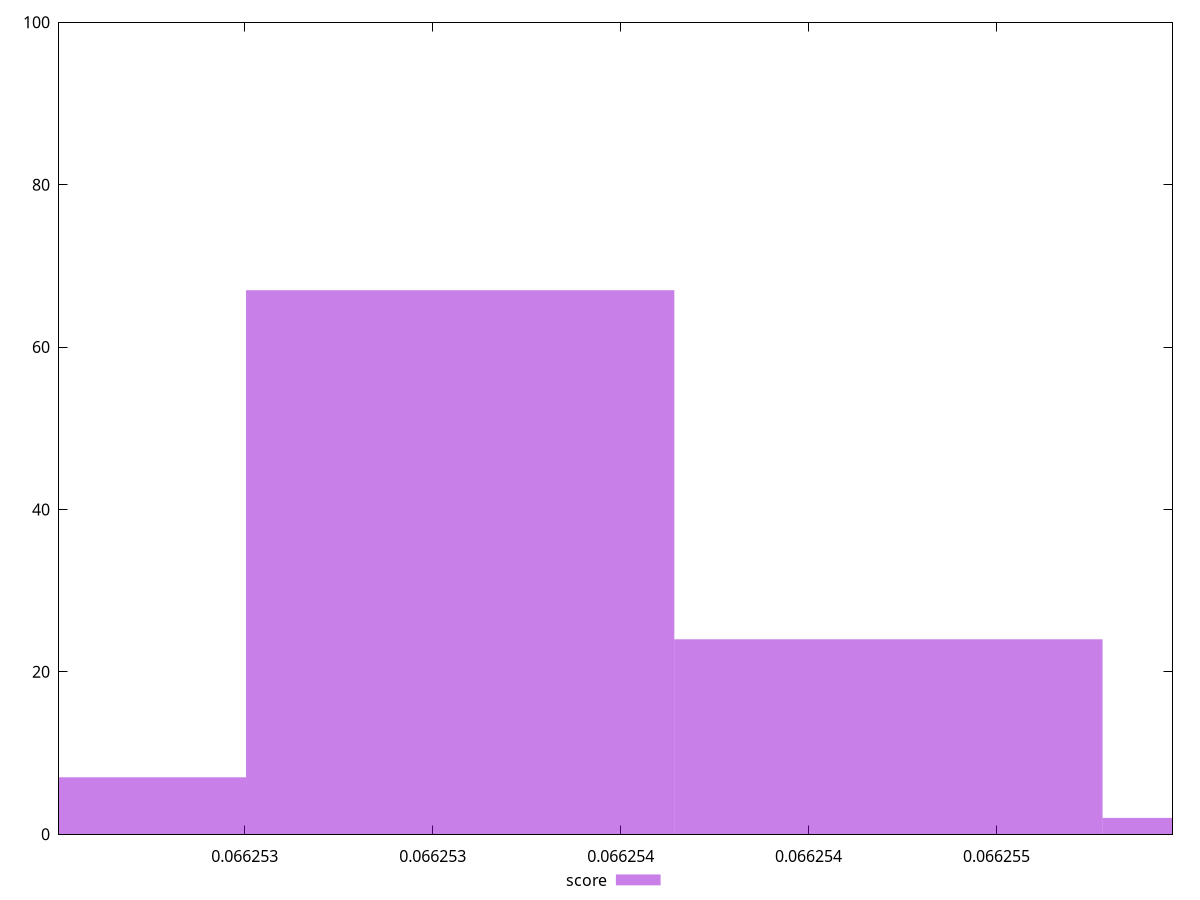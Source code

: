 reset

$score <<EOF
0.06625357309161461 67
0.06625243359807126 7
0.06625471258515797 24
0.06625585207870133 2
EOF

set key outside below
set boxwidth 0.000001139493543360587
set xrange [0.0662525056247587:0.06625546840673463]
set yrange [0:100]
set style fill transparent solid 0.5 noborder
set terminal svg size 640, 490 enhanced background rgb 'white'
set output "report_00007_2020-12-11T15:55:29.892Z/total-byte-weight/samples/pages+cached+noexternal+nosvg/score/histogram.svg"

plot $score title "score" with boxes

reset
